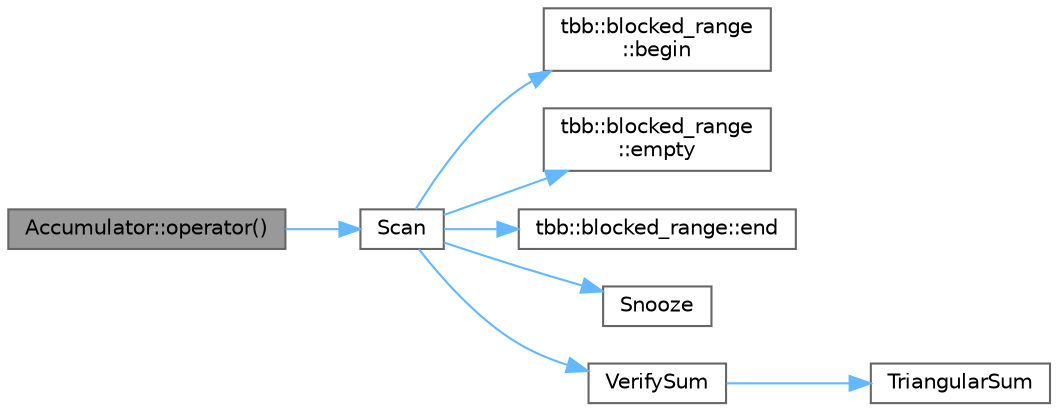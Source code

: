 digraph "Accumulator::operator()"
{
 // LATEX_PDF_SIZE
  bgcolor="transparent";
  edge [fontname=Helvetica,fontsize=10,labelfontname=Helvetica,labelfontsize=10];
  node [fontname=Helvetica,fontsize=10,shape=box,height=0.2,width=0.4];
  rankdir="LR";
  Node1 [id="Node000001",label="Accumulator::operator()",height=0.2,width=0.4,color="gray40", fillcolor="grey60", style="filled", fontcolor="black",tooltip=" "];
  Node1 -> Node2 [id="edge1_Node000001_Node000002",color="steelblue1",style="solid",tooltip=" "];
  Node2 [id="Node000002",label="Scan",height=0.2,width=0.4,color="grey40", fillcolor="white", style="filled",URL="$test__parallel__scan_8cpp.html#a7cd7c3827a62fe37e72c3826304e9407",tooltip=" "];
  Node2 -> Node3 [id="edge2_Node000002_Node000003",color="steelblue1",style="solid",tooltip=" "];
  Node3 [id="Node000003",label="tbb::blocked_range\l::begin",height=0.2,width=0.4,color="grey40", fillcolor="white", style="filled",URL="$classtbb_1_1blocked__range.html#a2b313f02d4b8148465599c55c70d73d6",tooltip="Beginning of range."];
  Node2 -> Node4 [id="edge3_Node000002_Node000004",color="steelblue1",style="solid",tooltip=" "];
  Node4 [id="Node000004",label="tbb::blocked_range\l::empty",height=0.2,width=0.4,color="grey40", fillcolor="white", style="filled",URL="$classtbb_1_1blocked__range.html#a98e22b70dd44d52a2ba5a522ee0b4b06",tooltip="True if range is empty."];
  Node2 -> Node5 [id="edge4_Node000002_Node000005",color="steelblue1",style="solid",tooltip=" "];
  Node5 [id="Node000005",label="tbb::blocked_range::end",height=0.2,width=0.4,color="grey40", fillcolor="white", style="filled",URL="$classtbb_1_1blocked__range.html#aadaf5cf0b4d72a95904de6f5816cb603",tooltip="One past last value in range."];
  Node2 -> Node6 [id="edge5_Node000002_Node000006",color="steelblue1",style="solid",tooltip=" "];
  Node6 [id="Node000006",label="Snooze",height=0.2,width=0.4,color="grey40", fillcolor="white", style="filled",URL="$test__parallel__scan_8cpp.html#afa7dce24b43d9b2a77a39a13322ff3d2",tooltip=" "];
  Node2 -> Node7 [id="edge6_Node000002_Node000007",color="steelblue1",style="solid",tooltip=" "];
  Node7 [id="Node000007",label="VerifySum",height=0.2,width=0.4,color="grey40", fillcolor="white", style="filled",URL="$test__parallel__scan_8cpp.html#a45946f808218876395ee115d7f5732d7",tooltip="Verify that sum is init plus sum of integers in closed interval [0..finish_index]."];
  Node7 -> Node8 [id="edge7_Node000007_Node000008",color="steelblue1",style="solid",tooltip=" "];
  Node8 [id="Node000008",label="TriangularSum",height=0.2,width=0.4,color="grey40", fillcolor="white", style="filled",URL="$test__parallel__scan_8cpp.html#a7140f2a702d8c8ac137c40671c0512fc",tooltip="Sum of 0..i with wrap around on overflow."];
}
